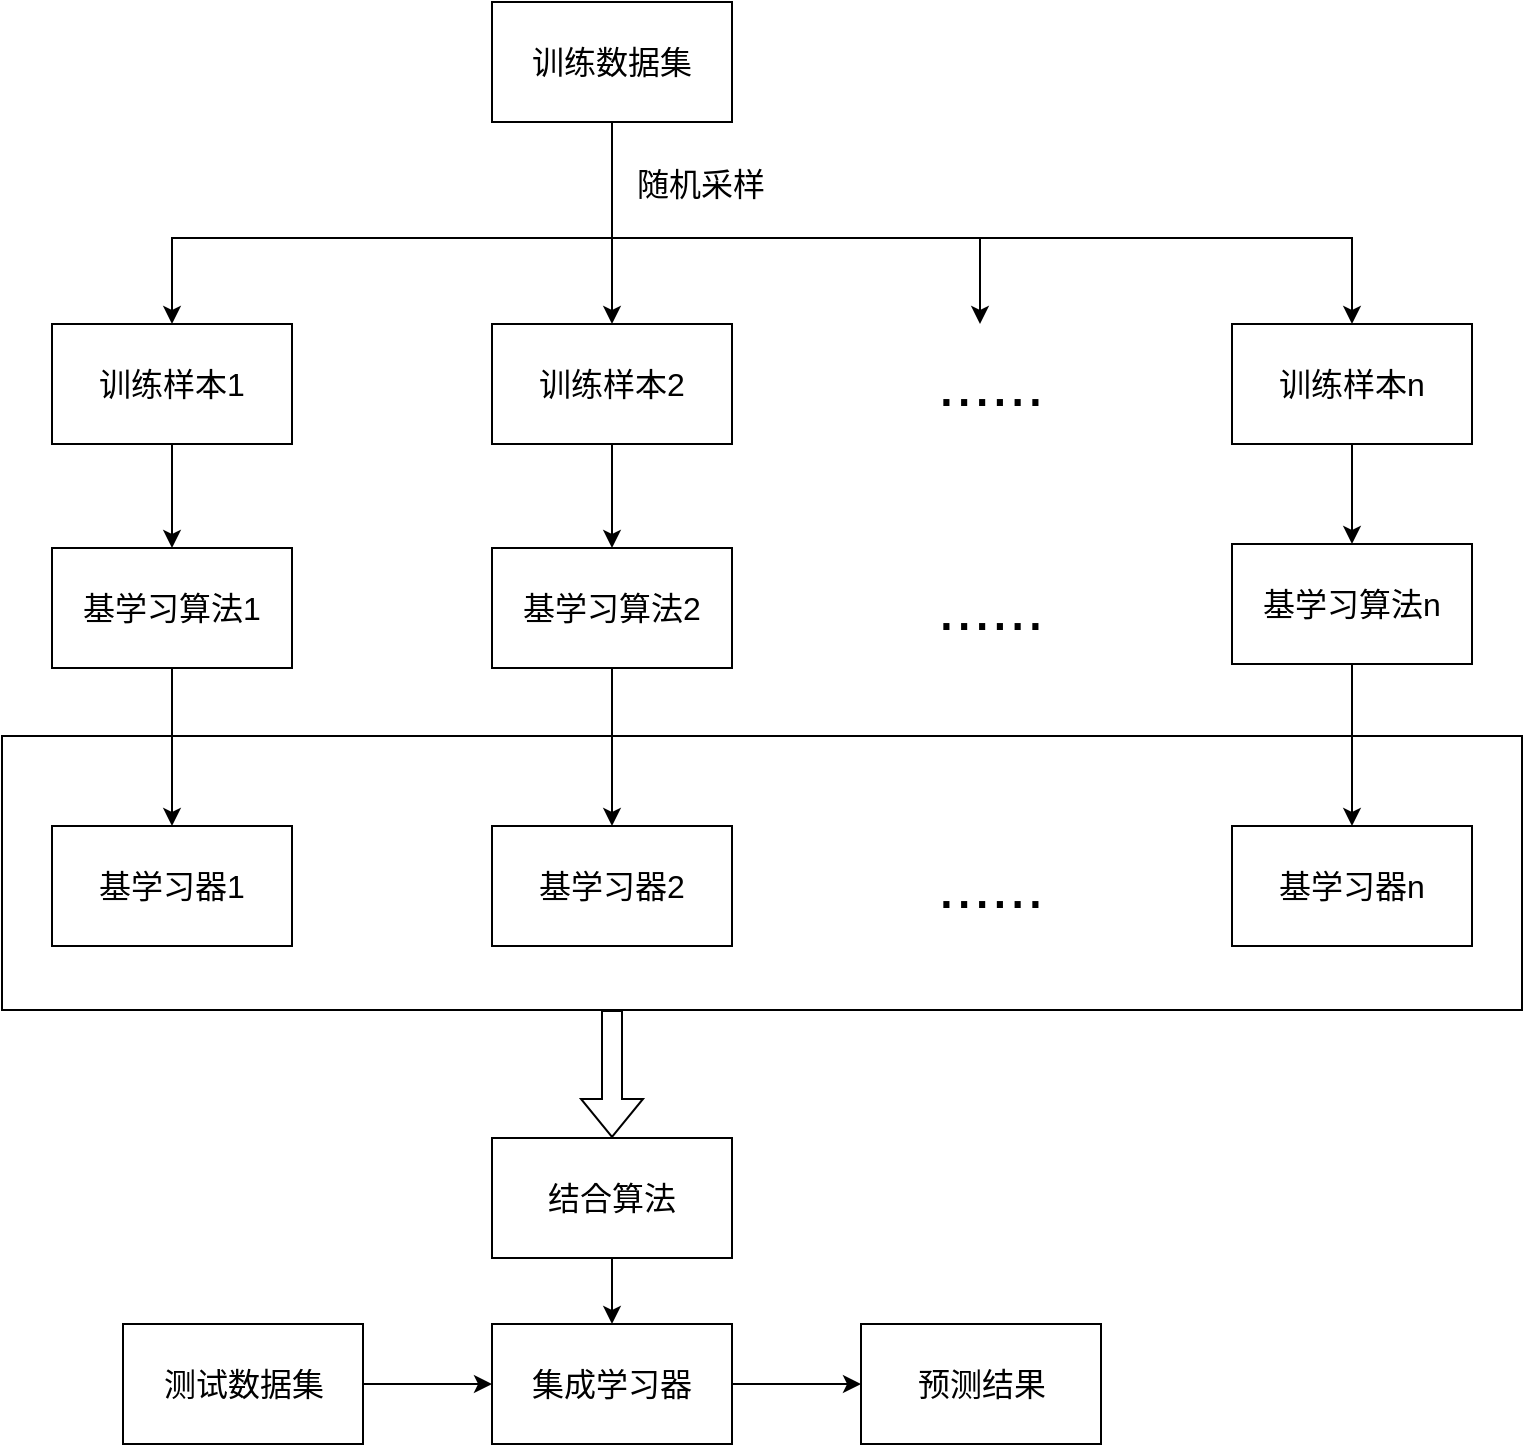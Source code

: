 <mxfile version="17.2.1" type="github">
  <diagram id="5EaRxbhFCxEXO8lOIbXE" name="Page-1">
    <mxGraphModel dx="1221" dy="644" grid="0" gridSize="10" guides="1" tooltips="1" connect="1" arrows="1" fold="1" page="1" pageScale="1" pageWidth="827" pageHeight="1169" math="0" shadow="0">
      <root>
        <mxCell id="0" />
        <mxCell id="1" parent="0" />
        <mxCell id="javVgyaqQuCQBSuycCut-1" value="" style="rounded=0;whiteSpace=wrap;html=1;fontSize=16;" vertex="1" parent="1">
          <mxGeometry x="55" y="396" width="760" height="137" as="geometry" />
        </mxCell>
        <mxCell id="javVgyaqQuCQBSuycCut-2" style="edgeStyle=orthogonalEdgeStyle;rounded=0;orthogonalLoop=1;jettySize=auto;html=1;entryX=0.5;entryY=0;entryDx=0;entryDy=0;fontSize=16;" edge="1" parent="1" source="javVgyaqQuCQBSuycCut-5" target="javVgyaqQuCQBSuycCut-9">
          <mxGeometry relative="1" as="geometry" />
        </mxCell>
        <mxCell id="javVgyaqQuCQBSuycCut-3" style="edgeStyle=orthogonalEdgeStyle;rounded=0;orthogonalLoop=1;jettySize=auto;html=1;entryX=0.5;entryY=0;entryDx=0;entryDy=0;fontSize=16;" edge="1" parent="1" source="javVgyaqQuCQBSuycCut-5" target="javVgyaqQuCQBSuycCut-7">
          <mxGeometry relative="1" as="geometry">
            <Array as="points">
              <mxPoint x="360" y="147" />
              <mxPoint x="140" y="147" />
            </Array>
          </mxGeometry>
        </mxCell>
        <mxCell id="javVgyaqQuCQBSuycCut-4" style="edgeStyle=orthogonalEdgeStyle;rounded=0;orthogonalLoop=1;jettySize=auto;html=1;entryX=0.5;entryY=0;entryDx=0;entryDy=0;fontSize=16;" edge="1" parent="1" source="javVgyaqQuCQBSuycCut-5" target="javVgyaqQuCQBSuycCut-11">
          <mxGeometry relative="1" as="geometry">
            <Array as="points">
              <mxPoint x="360" y="147" />
              <mxPoint x="730" y="147" />
            </Array>
          </mxGeometry>
        </mxCell>
        <mxCell id="javVgyaqQuCQBSuycCut-5" value="训练数据集" style="rounded=0;whiteSpace=wrap;html=1;fontSize=16;" vertex="1" parent="1">
          <mxGeometry x="300" y="29" width="120" height="60" as="geometry" />
        </mxCell>
        <mxCell id="javVgyaqQuCQBSuycCut-6" value="" style="edgeStyle=orthogonalEdgeStyle;rounded=0;orthogonalLoop=1;jettySize=auto;html=1;fontSize=32;" edge="1" parent="1" source="javVgyaqQuCQBSuycCut-7" target="javVgyaqQuCQBSuycCut-14">
          <mxGeometry relative="1" as="geometry" />
        </mxCell>
        <mxCell id="javVgyaqQuCQBSuycCut-7" value="训练样本1" style="rounded=0;whiteSpace=wrap;html=1;fontSize=16;" vertex="1" parent="1">
          <mxGeometry x="80" y="190" width="120" height="60" as="geometry" />
        </mxCell>
        <mxCell id="javVgyaqQuCQBSuycCut-8" value="" style="edgeStyle=orthogonalEdgeStyle;rounded=0;orthogonalLoop=1;jettySize=auto;html=1;fontSize=32;" edge="1" parent="1" source="javVgyaqQuCQBSuycCut-9" target="javVgyaqQuCQBSuycCut-18">
          <mxGeometry relative="1" as="geometry" />
        </mxCell>
        <mxCell id="javVgyaqQuCQBSuycCut-9" value="训练样本2" style="rounded=0;whiteSpace=wrap;html=1;fontSize=16;" vertex="1" parent="1">
          <mxGeometry x="300" y="190" width="120" height="60" as="geometry" />
        </mxCell>
        <mxCell id="javVgyaqQuCQBSuycCut-10" value="" style="edgeStyle=orthogonalEdgeStyle;rounded=0;orthogonalLoop=1;jettySize=auto;html=1;fontSize=32;" edge="1" parent="1" source="javVgyaqQuCQBSuycCut-11" target="javVgyaqQuCQBSuycCut-25">
          <mxGeometry relative="1" as="geometry" />
        </mxCell>
        <mxCell id="javVgyaqQuCQBSuycCut-11" value="训练样本n" style="rounded=0;whiteSpace=wrap;html=1;fontSize=16;" vertex="1" parent="1">
          <mxGeometry x="670" y="190" width="120" height="60" as="geometry" />
        </mxCell>
        <mxCell id="javVgyaqQuCQBSuycCut-12" value="&amp;nbsp;......" style="text;html=1;strokeColor=none;fillColor=none;align=center;verticalAlign=middle;whiteSpace=wrap;rounded=0;fontSize=32;" vertex="1" parent="1">
          <mxGeometry x="515" y="205" width="60" height="30" as="geometry" />
        </mxCell>
        <mxCell id="javVgyaqQuCQBSuycCut-13" value="" style="edgeStyle=orthogonalEdgeStyle;rounded=0;orthogonalLoop=1;jettySize=auto;html=1;fontSize=32;" edge="1" parent="1" source="javVgyaqQuCQBSuycCut-14" target="javVgyaqQuCQBSuycCut-16">
          <mxGeometry relative="1" as="geometry" />
        </mxCell>
        <mxCell id="javVgyaqQuCQBSuycCut-14" value="基学习算法1" style="rounded=0;whiteSpace=wrap;html=1;fontSize=16;" vertex="1" parent="1">
          <mxGeometry x="80" y="302" width="120" height="60" as="geometry" />
        </mxCell>
        <mxCell id="javVgyaqQuCQBSuycCut-16" value="基学习器1" style="rounded=0;whiteSpace=wrap;html=1;fontSize=16;" vertex="1" parent="1">
          <mxGeometry x="80" y="441" width="120" height="60" as="geometry" />
        </mxCell>
        <mxCell id="javVgyaqQuCQBSuycCut-17" value="" style="edgeStyle=orthogonalEdgeStyle;rounded=0;orthogonalLoop=1;jettySize=auto;html=1;fontSize=32;" edge="1" parent="1" source="javVgyaqQuCQBSuycCut-18" target="javVgyaqQuCQBSuycCut-20">
          <mxGeometry relative="1" as="geometry" />
        </mxCell>
        <mxCell id="javVgyaqQuCQBSuycCut-18" value="基学习算法2" style="rounded=0;whiteSpace=wrap;html=1;fontSize=16;" vertex="1" parent="1">
          <mxGeometry x="300" y="302" width="120" height="60" as="geometry" />
        </mxCell>
        <mxCell id="javVgyaqQuCQBSuycCut-20" value="基学习器2" style="rounded=0;whiteSpace=wrap;html=1;fontSize=16;" vertex="1" parent="1">
          <mxGeometry x="300" y="441" width="120" height="60" as="geometry" />
        </mxCell>
        <mxCell id="javVgyaqQuCQBSuycCut-21" value="&amp;nbsp;......" style="text;html=1;strokeColor=none;fillColor=none;align=center;verticalAlign=middle;whiteSpace=wrap;rounded=0;fontSize=32;" vertex="1" parent="1">
          <mxGeometry x="515" y="317" width="60" height="30" as="geometry" />
        </mxCell>
        <mxCell id="javVgyaqQuCQBSuycCut-23" value="&amp;nbsp;......" style="text;html=1;strokeColor=none;fillColor=none;align=center;verticalAlign=middle;whiteSpace=wrap;rounded=0;fontSize=32;" vertex="1" parent="1">
          <mxGeometry x="515" y="456" width="60" height="30" as="geometry" />
        </mxCell>
        <mxCell id="javVgyaqQuCQBSuycCut-24" value="" style="edgeStyle=orthogonalEdgeStyle;rounded=0;orthogonalLoop=1;jettySize=auto;html=1;fontSize=32;" edge="1" parent="1" source="javVgyaqQuCQBSuycCut-25" target="javVgyaqQuCQBSuycCut-26">
          <mxGeometry relative="1" as="geometry" />
        </mxCell>
        <mxCell id="javVgyaqQuCQBSuycCut-25" value="基学习算法n" style="rounded=0;whiteSpace=wrap;html=1;fontSize=16;" vertex="1" parent="1">
          <mxGeometry x="670" y="300" width="120" height="60" as="geometry" />
        </mxCell>
        <mxCell id="javVgyaqQuCQBSuycCut-26" value="基学习器n" style="rounded=0;whiteSpace=wrap;html=1;fontSize=16;" vertex="1" parent="1">
          <mxGeometry x="670" y="441" width="120" height="60" as="geometry" />
        </mxCell>
        <mxCell id="javVgyaqQuCQBSuycCut-27" style="edgeStyle=orthogonalEdgeStyle;rounded=0;orthogonalLoop=1;jettySize=auto;html=1;exitX=1;exitY=0.5;exitDx=0;exitDy=0;entryX=0;entryY=0.5;entryDx=0;entryDy=0;fontSize=32;" edge="1" parent="1" source="javVgyaqQuCQBSuycCut-28" target="javVgyaqQuCQBSuycCut-31">
          <mxGeometry relative="1" as="geometry" />
        </mxCell>
        <mxCell id="javVgyaqQuCQBSuycCut-28" value="集成学习器" style="rounded=0;whiteSpace=wrap;html=1;fontSize=16;" vertex="1" parent="1">
          <mxGeometry x="300" y="690" width="120" height="60" as="geometry" />
        </mxCell>
        <mxCell id="javVgyaqQuCQBSuycCut-29" value="" style="edgeStyle=orthogonalEdgeStyle;rounded=0;orthogonalLoop=1;jettySize=auto;html=1;fontSize=32;" edge="1" parent="1" source="javVgyaqQuCQBSuycCut-30" target="javVgyaqQuCQBSuycCut-28">
          <mxGeometry relative="1" as="geometry" />
        </mxCell>
        <mxCell id="javVgyaqQuCQBSuycCut-30" value="测试数据集" style="rounded=0;whiteSpace=wrap;html=1;fontSize=16;" vertex="1" parent="1">
          <mxGeometry x="115.5" y="690" width="120" height="60" as="geometry" />
        </mxCell>
        <mxCell id="javVgyaqQuCQBSuycCut-31" value="预测结果" style="rounded=0;whiteSpace=wrap;html=1;fontSize=16;" vertex="1" parent="1">
          <mxGeometry x="484.5" y="690" width="120" height="60" as="geometry" />
        </mxCell>
        <mxCell id="javVgyaqQuCQBSuycCut-35" value="" style="edgeStyle=orthogonalEdgeStyle;rounded=0;orthogonalLoop=1;jettySize=auto;html=1;fontSize=16;" edge="1" parent="1" source="javVgyaqQuCQBSuycCut-36" target="javVgyaqQuCQBSuycCut-28">
          <mxGeometry relative="1" as="geometry" />
        </mxCell>
        <mxCell id="javVgyaqQuCQBSuycCut-36" value="结合算法" style="rounded=0;whiteSpace=wrap;html=1;fontSize=16;" vertex="1" parent="1">
          <mxGeometry x="300" y="597" width="120" height="60" as="geometry" />
        </mxCell>
        <mxCell id="javVgyaqQuCQBSuycCut-37" value="" style="endArrow=classic;html=1;rounded=0;fontSize=16;" edge="1" parent="1">
          <mxGeometry width="50" height="50" relative="1" as="geometry">
            <mxPoint x="544" y="147" as="sourcePoint" />
            <mxPoint x="544" y="190" as="targetPoint" />
          </mxGeometry>
        </mxCell>
        <mxCell id="javVgyaqQuCQBSuycCut-38" value="" style="shape=flexArrow;endArrow=classic;html=1;rounded=0;fontSize=16;entryX=0.5;entryY=0;entryDx=0;entryDy=0;" edge="1" parent="1" target="javVgyaqQuCQBSuycCut-36">
          <mxGeometry width="50" height="50" relative="1" as="geometry">
            <mxPoint x="360.0" y="533" as="sourcePoint" />
            <mxPoint x="285" y="548" as="targetPoint" />
          </mxGeometry>
        </mxCell>
        <mxCell id="javVgyaqQuCQBSuycCut-39" value="&lt;span style=&quot;font-size: 16px&quot;&gt;随机采样&lt;/span&gt;" style="text;html=1;align=center;verticalAlign=middle;resizable=0;points=[];autosize=1;strokeColor=none;fillColor=none;" vertex="1" parent="1">
          <mxGeometry x="367" y="110" width="74" height="19" as="geometry" />
        </mxCell>
      </root>
    </mxGraphModel>
  </diagram>
</mxfile>
